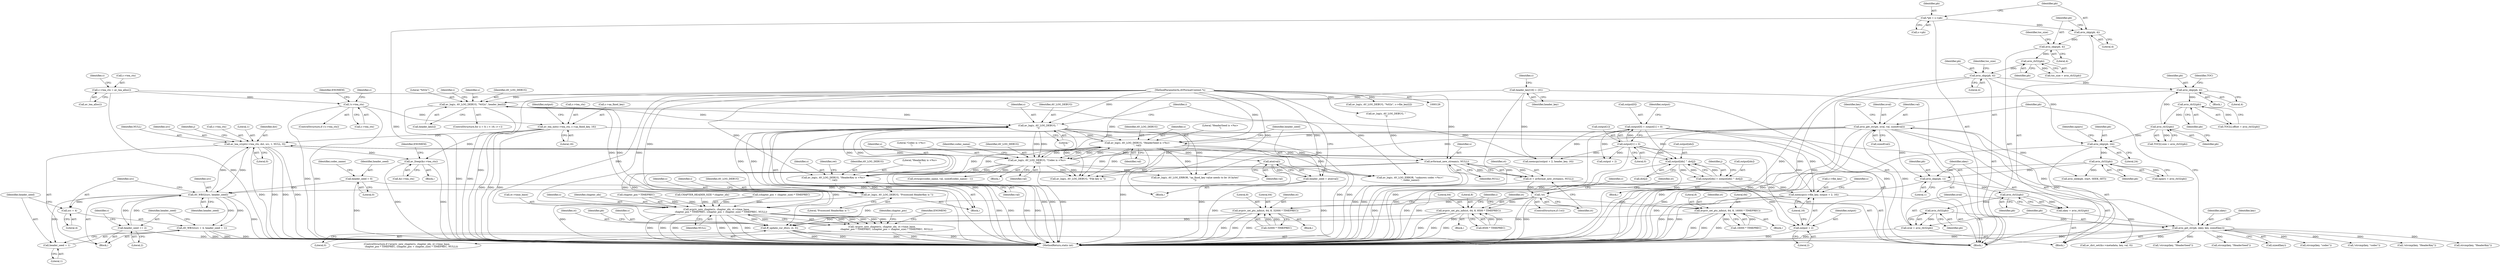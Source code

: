 digraph "0_FFmpeg_ed188f6dcdf0935c939ed813cf8745d50742014b@API" {
"1000489" [label="(Call,av_tea_crypt(c->tea_ctx, dst, src, 1, NULL, 0))"];
"1000440" [label="(Call,av_tea_init(c->tea_ctx, c->aa_fixed_key, 16))"];
"1000433" [label="(Call,!c->tea_ctx)"];
"1000427" [label="(Call,c->tea_ctx = av_tea_alloc())"];
"1000521" [label="(Call,output[idx] ^ dst[j])"];
"1000517" [label="(Call,output[idx] = output[idx] ^ dst[j])"];
"1000448" [label="(Call,output[0] = output[1] = 0)"];
"1000452" [label="(Call,output[1] = 0)"];
"1000489" [label="(Call,av_tea_crypt(c->tea_ctx, dst, src, 1, NULL, 0))"];
"1000476" [label="(Call,AV_WB32(src, header_seed))"];
"1000318" [label="(Call,header_seed = atoi(val))"];
"1000320" [label="(Call,atoi(val))"];
"1000313" [label="(Call,av_log(s, AV_LOG_DEBUG, \"HeaderSeed is <%s>\n\", val))"];
"1000294" [label="(Call,av_log(s, AV_LOG_DEBUG, \"Codec is <%s>\n\", val))"];
"1000380" [label="(Call,av_log(s, AV_LOG_DEBUG, \"\n\"))"];
"1000360" [label="(Call,av_log(s, AV_LOG_DEBUG, \"Processed HeaderKey is \"))"];
"1000329" [label="(Call,av_log(s, AV_LOG_DEBUG, \"HeaderKey is <%s>\n\", val))"];
"1000127" [label="(MethodParameterIn,AVFormatContext *s)"];
"1000282" [label="(Call,avio_get_str(pb, nval, val, sizeof(val)))"];
"1000276" [label="(Call,avio_get_str(pb, nkey, key, sizeof(key)))"];
"1000274" [label="(Call,avio_rb32(pb))"];
"1000270" [label="(Call,avio_rb32(pb))"];
"1000265" [label="(Call,avio_skip(pb, 1))"];
"1000237" [label="(Call,avio_rb32(pb))"];
"1000232" [label="(Call,avio_skip(pb, 24))"];
"1000194" [label="(Call,avio_skip(pb, 4))"];
"1000192" [label="(Call,avio_rb32(pb))"];
"1000187" [label="(Call,avio_skip(pb, 4))"];
"1000184" [label="(Call,avio_skip(pb, 4))"];
"1000177" [label="(Call,*pb = s->pb)"];
"1000230" [label="(Call,avio_rb32(pb))"];
"1000222" [label="(Call,avio_rb32(pb))"];
"1000213" [label="(Call,avio_skip(pb, 4))"];
"1000268" [label="(Call,nkey = avio_rb32(pb))"];
"1000272" [label="(Call,nval = avio_rb32(pb))"];
"1000373" [label="(Call,av_log(s, AV_LOG_DEBUG, \"%02x\", header_key[i]))"];
"1000168" [label="(Call,header_key[16] = {0})"];
"1000142" [label="(Call,header_seed = 0)"];
"1000486" [label="(Call,header_seed += 2)"];
"1000479" [label="(Call,AV_WB32(src + 4, header_seed + 1))"];
"1000480" [label="(Call,src + 4)"];
"1000483" [label="(Call,header_seed + 1)"];
"1000528" [label="(Call,memcpy(c->file_key, output + 2, 16))"];
"1000532" [label="(Call,output + 2)"];
"1000564" [label="(Call,avformat_new_stream(s, NULL))"];
"1000562" [label="(Call,st = avformat_new_stream(s, NULL))"];
"1000568" [label="(Call,!st)"];
"1000611" [label="(Call,avpriv_set_pts_info(st, 64, 8, 32000 * TIMEPREC))"];
"1000857" [label="(Call,ff_update_cur_dts(s, st, 0))"];
"1000665" [label="(Call,avpriv_set_pts_info(st, 64, 8, 8500 * TIMEPREC))"];
"1000719" [label="(Call,avpriv_set_pts_info(st, 64, 8, 16000 * TIMEPREC))"];
"1000826" [label="(Call,avpriv_new_chapter(s, chapter_idx, st->time_base,\n            chapter_pos * TIMEPREC, (chapter_pos + chapter_size) * TIMEPREC, NULL))"];
"1000825" [label="(Call,!avpriv_new_chapter(s, chapter_idx, st->time_base,\n            chapter_pos * TIMEPREC, (chapter_pos + chapter_size) * TIMEPREC, NULL))"];
"1000571" [label="(Call,av_freep(&c->tea_ctx))"];
"1000277" [label="(Identifier,pb)"];
"1000212" [label="(Block,)"];
"1000427" [label="(Call,c->tea_ctx = av_tea_alloc())"];
"1000825" [label="(Call,!avpriv_new_chapter(s, chapter_idx, st->time_base,\n            chapter_pos * TIMEPREC, (chapter_pos + chapter_size) * TIMEPREC, NULL))"];
"1000282" [label="(Call,avio_get_str(pb, nval, val, sizeof(val)))"];
"1000722" [label="(Literal,8)"];
"1000333" [label="(Identifier,val)"];
"1000858" [label="(Identifier,s)"];
"1000276" [label="(Call,avio_get_str(pb, nkey, key, sizeof(key)))"];
"1000518" [label="(Call,output[idx])"];
"1000835" [label="(Call,(chapter_pos + chapter_size) * TIMEPREC)"];
"1000364" [label="(ControlStructure,for (i = 0; i < 16; i++))"];
"1000194" [label="(Call,avio_skip(pb, 4))"];
"1000325" [label="(Call,strcmp(key, \"HeaderKey\"))"];
"1000828" [label="(Identifier,chapter_idx)"];
"1000294" [label="(Call,av_log(s, AV_LOG_DEBUG, \"Codec is <%s>\n\", val))"];
"1000278" [label="(Identifier,nkey)"];
"1000419" [label="(Call,av_log(s, AV_LOG_ERROR, \"unknown codec <%s>!\n\", codec_name))"];
"1000723" [label="(Call,16000 * TIMEPREC)"];
"1000216" [label="(Call,TOC[i].offset = avio_rb32(pb))"];
"1000458" [label="(Call,output + 2)"];
"1000447" [label="(Literal,16)"];
"1000477" [label="(Identifier,src)"];
"1000236" [label="(Identifier,npairs)"];
"1000525" [label="(Call,dst[j])"];
"1000127" [label="(MethodParameterIn,AVFormatContext *s)"];
"1000222" [label="(Call,avio_rb32(pb))"];
"1000190" [label="(Call,toc_size = avio_rb32(pb))"];
"1000832" [label="(Call,chapter_pos * TIMEPREC)"];
"1000362" [label="(Identifier,AV_LOG_DEBUG)"];
"1000308" [label="(Call,!strcmp(key, \"HeaderSeed\"))"];
"1000611" [label="(Call,avpriv_set_pts_info(st, 64, 8, 32000 * TIMEPREC))"];
"1000532" [label="(Call,output + 2)"];
"1000453" [label="(Call,output[1])"];
"1000481" [label="(Identifier,src)"];
"1000300" [label="(Identifier,codec_name)"];
"1000363" [label="(Literal,\"Processed HeaderKey is \")"];
"1000253" [label="(Identifier,i)"];
"1000450" [label="(Identifier,output)"];
"1000457" [label="(Call,memcpy(output + 2, header_key, 16))"];
"1000309" [label="(Call,strcmp(key, \"HeaderSeed\"))"];
"1000193" [label="(Identifier,pb)"];
"1000382" [label="(Identifier,AV_LOG_DEBUG)"];
"1000188" [label="(Identifier,pb)"];
"1000432" [label="(ControlStructure,if (!c->tea_ctx))"];
"1000234" [label="(Literal,24)"];
"1000381" [label="(Identifier,s)"];
"1000143" [label="(Identifier,header_seed)"];
"1000491" [label="(Identifier,c)"];
"1000475" [label="(Block,)"];
"1000476" [label="(Call,AV_WB32(src, header_seed))"];
"1000565" [label="(Identifier,s)"];
"1000533" [label="(Identifier,output)"];
"1000529" [label="(Call,c->file_key)"];
"1000678" [label="(Block,)"];
"1000571" [label="(Call,av_freep(&c->tea_ctx))"];
"1000434" [label="(Call,c->tea_ctx)"];
"1000195" [label="(Identifier,pb)"];
"1000497" [label="(Literal,0)"];
"1000613" [label="(Literal,64)"];
"1000489" [label="(Call,av_tea_crypt(c->tea_ctx, dst, src, 1, NULL, 0))"];
"1000285" [label="(Identifier,val)"];
"1000199" [label="(Identifier,toc_size)"];
"1000564" [label="(Call,avformat_new_stream(s, NULL))"];
"1000534" [label="(Literal,2)"];
"1000720" [label="(Identifier,st)"];
"1000177" [label="(Call,*pb = s->pb)"];
"1000373" [label="(Call,av_log(s, AV_LOG_DEBUG, \"%02x\", header_key[i]))"];
"1000562" [label="(Call,st = avformat_new_stream(s, NULL))"];
"1000522" [label="(Call,output[idx])"];
"1000238" [label="(Identifier,pb)"];
"1000568" [label="(Call,!st)"];
"1000480" [label="(Call,src + 4)"];
"1000442" [label="(Identifier,c)"];
"1000563" [label="(Identifier,st)"];
"1000269" [label="(Identifier,nkey)"];
"1000232" [label="(Call,avio_skip(pb, 24))"];
"1000521" [label="(Call,output[idx] ^ dst[j])"];
"1000361" [label="(Identifier,s)"];
"1000184" [label="(Call,avio_skip(pb, 4))"];
"1000189" [label="(Literal,4)"];
"1000214" [label="(Identifier,pb)"];
"1000479" [label="(Call,AV_WB32(src + 4, header_seed + 1))"];
"1000299" [label="(Call,strncpy(codec_name, val, sizeof(codec_name) - 1))"];
"1000275" [label="(Identifier,pb)"];
"1000233" [label="(Identifier,pb)"];
"1000265" [label="(Call,avio_skip(pb, 1))"];
"1000172" [label="(Identifier,c)"];
"1000266" [label="(Identifier,pb)"];
"1000271" [label="(Identifier,pb)"];
"1000191" [label="(Identifier,toc_size)"];
"1000328" [label="(Block,)"];
"1000496" [label="(Identifier,NULL)"];
"1000280" [label="(Call,sizeof(key))"];
"1000231" [label="(Identifier,pb)"];
"1000318" [label="(Call,header_seed = atoi(val))"];
"1000196" [label="(Literal,4)"];
"1000375" [label="(Identifier,AV_LOG_DEBUG)"];
"1000433" [label="(Call,!c->tea_ctx)"];
"1000314" [label="(Identifier,s)"];
"1000383" [label="(Literal,\"\n\")"];
"1000582" [label="(Identifier,st)"];
"1000624" [label="(Block,)"];
"1000558" [label="(Call,av_log(s, AV_LOG_DEBUG, \"\n\"))"];
"1000377" [label="(Call,header_key[i])"];
"1000494" [label="(Identifier,src)"];
"1000268" [label="(Call,nkey = avio_rb32(pb))"];
"1000452" [label="(Call,output[1] = 0)"];
"1000376" [label="(Literal,\"%02x\")"];
"1000485" [label="(Literal,1)"];
"1000566" [label="(Identifier,NULL)"];
"1000144" [label="(Literal,0)"];
"1000150" [label="(Identifier,codec_name)"];
"1000459" [label="(Identifier,output)"];
"1000380" [label="(Call,av_log(s, AV_LOG_DEBUG, \"\n\"))"];
"1000786" [label="(Identifier,chapter_pos)"];
"1000667" [label="(Literal,64)"];
"1000877" [label="(MethodReturn,static int)"];
"1000488" [label="(Literal,2)"];
"1000578" [label="(Identifier,ENOMEM)"];
"1000448" [label="(Call,output[0] = output[1] = 0)"];
"1000286" [label="(Call,sizeof(val))"];
"1000290" [label="(Call,strcmp(key, \"codec\"))"];
"1000816" [label="(Call,CHAPTER_HEADER_SIZE * chapter_idx)"];
"1000179" [label="(Call,s->pb)"];
"1000829" [label="(Call,st->time_base)"];
"1000291" [label="(Identifier,key)"];
"1000128" [label="(Block,)"];
"1000567" [label="(ControlStructure,if (!st))"];
"1000824" [label="(ControlStructure,if (!avpriv_new_chapter(s, chapter_idx, st->time_base,\n            chapter_pos * TIMEPREC, (chapter_pos + chapter_size) * TIMEPREC, NULL)))"];
"1000330" [label="(Identifier,s)"];
"1000449" [label="(Call,output[0])"];
"1000142" [label="(Call,header_seed = 0)"];
"1000332" [label="(Literal,\"HeaderKey is <%s>\n\")"];
"1000223" [label="(Identifier,pb)"];
"1000320" [label="(Call,atoi(val))"];
"1000336" [label="(Identifier,ret)"];
"1000486" [label="(Call,header_seed += 2)"];
"1000859" [label="(Identifier,st)"];
"1000843" [label="(Identifier,ENOMEM)"];
"1000840" [label="(Identifier,NULL)"];
"1000331" [label="(Identifier,AV_LOG_DEBUG)"];
"1000668" [label="(Literal,8)"];
"1000537" [label="(Identifier,s)"];
"1000289" [label="(Call,!strcmp(key, \"codec\"))"];
"1000215" [label="(Literal,4)"];
"1000484" [label="(Identifier,header_seed)"];
"1000482" [label="(Literal,4)"];
"1000219" [label="(Identifier,TOC)"];
"1000516" [label="(Block,)"];
"1000293" [label="(Block,)"];
"1000279" [label="(Identifier,key)"];
"1000360" [label="(Call,av_log(s, AV_LOG_DEBUG, \"Processed HeaderKey is \"))"];
"1000296" [label="(Identifier,AV_LOG_DEBUG)"];
"1000441" [label="(Call,c->tea_ctx)"];
"1000536" [label="(Call,av_log(s, AV_LOG_DEBUG, \"File key is \"))"];
"1000549" [label="(Call,av_log(s, AV_LOG_DEBUG, \"%02x\", c->file_key[i]))"];
"1000615" [label="(Call,32000 * TIMEPREC)"];
"1000386" [label="(Call,av_dict_set(&s->metadata, key, val, 0))"];
"1000321" [label="(Identifier,val)"];
"1000192" [label="(Call,avio_rb32(pb))"];
"1000401" [label="(Call,av_log(s, AV_LOG_ERROR, \"aa_fixed_key value needs to be 16 bytes!\n\"))"];
"1000669" [label="(Call,8500 * TIMEPREC)"];
"1000528" [label="(Call,memcpy(c->file_key, output + 2, 16))"];
"1000500" [label="(Identifier,j)"];
"1000444" [label="(Call,c->aa_fixed_key)"];
"1000230" [label="(Call,avio_rb32(pb))"];
"1000295" [label="(Identifier,s)"];
"1000440" [label="(Call,av_tea_init(c->tea_ctx, c->aa_fixed_key, 16))"];
"1000372" [label="(Identifier,i)"];
"1000511" [label="(Identifier,j)"];
"1000535" [label="(Literal,16)"];
"1000862" [label="(Identifier,pb)"];
"1000490" [label="(Call,c->tea_ctx)"];
"1000312" [label="(Block,)"];
"1000329" [label="(Call,av_log(s, AV_LOG_DEBUG, \"HeaderKey is <%s>\n\", val))"];
"1000317" [label="(Identifier,val)"];
"1000185" [label="(Identifier,pb)"];
"1000298" [label="(Identifier,val)"];
"1000487" [label="(Identifier,header_seed)"];
"1000274" [label="(Call,avio_rb32(pb))"];
"1000612" [label="(Identifier,st)"];
"1000483" [label="(Call,header_seed + 1)"];
"1000495" [label="(Literal,1)"];
"1000860" [label="(Literal,0)"];
"1000478" [label="(Identifier,header_seed)"];
"1000284" [label="(Identifier,nval)"];
"1000827" [label="(Identifier,s)"];
"1000435" [label="(Identifier,c)"];
"1000570" [label="(Block,)"];
"1000267" [label="(Literal,1)"];
"1000572" [label="(Call,&c->tea_ctx)"];
"1000591" [label="(Block,)"];
"1000178" [label="(Identifier,pb)"];
"1000761" [label="(Call,avio_seek(pb, start, SEEK_SET))"];
"1000283" [label="(Identifier,pb)"];
"1000273" [label="(Identifier,nval)"];
"1000169" [label="(Identifier,header_key)"];
"1000666" [label="(Identifier,st)"];
"1000270" [label="(Call,avio_rb32(pb))"];
"1000224" [label="(Call,TOC[i].size = avio_rb32(pb))"];
"1000324" [label="(Call,!strcmp(key, \"HeaderKey\"))"];
"1000374" [label="(Identifier,s)"];
"1000235" [label="(Call,npairs = avio_rb32(pb))"];
"1000213" [label="(Call,avio_skip(pb, 4))"];
"1000826" [label="(Call,avpriv_new_chapter(s, chapter_idx, st->time_base,\n            chapter_pos * TIMEPREC, (chapter_pos + chapter_size) * TIMEPREC, NULL))"];
"1000187" [label="(Call,avio_skip(pb, 4))"];
"1000297" [label="(Literal,\"Codec is <%s>\n\")"];
"1000721" [label="(Literal,64)"];
"1000493" [label="(Identifier,dst)"];
"1000315" [label="(Identifier,AV_LOG_DEBUG)"];
"1000857" [label="(Call,ff_update_cur_dts(s, st, 0))"];
"1000254" [label="(Block,)"];
"1000614" [label="(Literal,8)"];
"1000237" [label="(Call,avio_rb32(pb))"];
"1000456" [label="(Literal,0)"];
"1000272" [label="(Call,nval = avio_rb32(pb))"];
"1000431" [label="(Call,av_tea_alloc())"];
"1000574" [label="(Identifier,c)"];
"1000319" [label="(Identifier,header_seed)"];
"1000313" [label="(Call,av_log(s, AV_LOG_DEBUG, \"HeaderSeed is <%s>\n\", val))"];
"1000569" [label="(Identifier,st)"];
"1000366" [label="(Identifier,i)"];
"1000728" [label="(Identifier,i)"];
"1000316" [label="(Literal,\"HeaderSeed is <%s>\n\")"];
"1000665" [label="(Call,avpriv_set_pts_info(st, 64, 8, 8500 * TIMEPREC))"];
"1000517" [label="(Call,output[idx] = output[idx] ^ dst[j])"];
"1000168" [label="(Call,header_key[16] = {0})"];
"1000428" [label="(Call,c->tea_ctx)"];
"1000439" [label="(Identifier,ENOMEM)"];
"1000719" [label="(Call,avpriv_set_pts_info(st, 64, 8, 16000 * TIMEPREC))"];
"1000186" [label="(Literal,4)"];
"1000489" -> "1000475"  [label="AST: "];
"1000489" -> "1000497"  [label="CFG: "];
"1000490" -> "1000489"  [label="AST: "];
"1000493" -> "1000489"  [label="AST: "];
"1000494" -> "1000489"  [label="AST: "];
"1000495" -> "1000489"  [label="AST: "];
"1000496" -> "1000489"  [label="AST: "];
"1000497" -> "1000489"  [label="AST: "];
"1000500" -> "1000489"  [label="CFG: "];
"1000489" -> "1000877"  [label="DDG: "];
"1000489" -> "1000877"  [label="DDG: "];
"1000489" -> "1000877"  [label="DDG: "];
"1000489" -> "1000877"  [label="DDG: "];
"1000489" -> "1000476"  [label="DDG: "];
"1000440" -> "1000489"  [label="DDG: "];
"1000521" -> "1000489"  [label="DDG: "];
"1000476" -> "1000489"  [label="DDG: "];
"1000489" -> "1000521"  [label="DDG: "];
"1000489" -> "1000564"  [label="DDG: "];
"1000489" -> "1000571"  [label="DDG: "];
"1000440" -> "1000128"  [label="AST: "];
"1000440" -> "1000447"  [label="CFG: "];
"1000441" -> "1000440"  [label="AST: "];
"1000444" -> "1000440"  [label="AST: "];
"1000447" -> "1000440"  [label="AST: "];
"1000450" -> "1000440"  [label="CFG: "];
"1000440" -> "1000877"  [label="DDG: "];
"1000440" -> "1000877"  [label="DDG: "];
"1000440" -> "1000877"  [label="DDG: "];
"1000433" -> "1000440"  [label="DDG: "];
"1000440" -> "1000571"  [label="DDG: "];
"1000433" -> "1000432"  [label="AST: "];
"1000433" -> "1000434"  [label="CFG: "];
"1000434" -> "1000433"  [label="AST: "];
"1000439" -> "1000433"  [label="CFG: "];
"1000442" -> "1000433"  [label="CFG: "];
"1000433" -> "1000877"  [label="DDG: "];
"1000433" -> "1000877"  [label="DDG: "];
"1000427" -> "1000433"  [label="DDG: "];
"1000427" -> "1000128"  [label="AST: "];
"1000427" -> "1000431"  [label="CFG: "];
"1000428" -> "1000427"  [label="AST: "];
"1000431" -> "1000427"  [label="AST: "];
"1000435" -> "1000427"  [label="CFG: "];
"1000427" -> "1000877"  [label="DDG: "];
"1000521" -> "1000517"  [label="AST: "];
"1000521" -> "1000525"  [label="CFG: "];
"1000522" -> "1000521"  [label="AST: "];
"1000525" -> "1000521"  [label="AST: "];
"1000517" -> "1000521"  [label="CFG: "];
"1000521" -> "1000877"  [label="DDG: "];
"1000521" -> "1000517"  [label="DDG: "];
"1000521" -> "1000517"  [label="DDG: "];
"1000517" -> "1000521"  [label="DDG: "];
"1000448" -> "1000521"  [label="DDG: "];
"1000452" -> "1000521"  [label="DDG: "];
"1000517" -> "1000516"  [label="AST: "];
"1000518" -> "1000517"  [label="AST: "];
"1000511" -> "1000517"  [label="CFG: "];
"1000517" -> "1000877"  [label="DDG: "];
"1000517" -> "1000877"  [label="DDG: "];
"1000517" -> "1000528"  [label="DDG: "];
"1000517" -> "1000532"  [label="DDG: "];
"1000448" -> "1000128"  [label="AST: "];
"1000448" -> "1000452"  [label="CFG: "];
"1000449" -> "1000448"  [label="AST: "];
"1000452" -> "1000448"  [label="AST: "];
"1000459" -> "1000448"  [label="CFG: "];
"1000448" -> "1000877"  [label="DDG: "];
"1000452" -> "1000448"  [label="DDG: "];
"1000448" -> "1000457"  [label="DDG: "];
"1000448" -> "1000458"  [label="DDG: "];
"1000448" -> "1000528"  [label="DDG: "];
"1000448" -> "1000532"  [label="DDG: "];
"1000452" -> "1000456"  [label="CFG: "];
"1000453" -> "1000452"  [label="AST: "];
"1000456" -> "1000452"  [label="AST: "];
"1000452" -> "1000877"  [label="DDG: "];
"1000452" -> "1000457"  [label="DDG: "];
"1000452" -> "1000458"  [label="DDG: "];
"1000452" -> "1000528"  [label="DDG: "];
"1000452" -> "1000532"  [label="DDG: "];
"1000476" -> "1000475"  [label="AST: "];
"1000476" -> "1000478"  [label="CFG: "];
"1000477" -> "1000476"  [label="AST: "];
"1000478" -> "1000476"  [label="AST: "];
"1000481" -> "1000476"  [label="CFG: "];
"1000476" -> "1000877"  [label="DDG: "];
"1000318" -> "1000476"  [label="DDG: "];
"1000142" -> "1000476"  [label="DDG: "];
"1000486" -> "1000476"  [label="DDG: "];
"1000476" -> "1000479"  [label="DDG: "];
"1000476" -> "1000479"  [label="DDG: "];
"1000476" -> "1000480"  [label="DDG: "];
"1000476" -> "1000483"  [label="DDG: "];
"1000476" -> "1000486"  [label="DDG: "];
"1000318" -> "1000312"  [label="AST: "];
"1000318" -> "1000320"  [label="CFG: "];
"1000319" -> "1000318"  [label="AST: "];
"1000320" -> "1000318"  [label="AST: "];
"1000253" -> "1000318"  [label="CFG: "];
"1000318" -> "1000877"  [label="DDG: "];
"1000318" -> "1000877"  [label="DDG: "];
"1000320" -> "1000318"  [label="DDG: "];
"1000320" -> "1000321"  [label="CFG: "];
"1000321" -> "1000320"  [label="AST: "];
"1000320" -> "1000877"  [label="DDG: "];
"1000313" -> "1000320"  [label="DDG: "];
"1000313" -> "1000312"  [label="AST: "];
"1000313" -> "1000317"  [label="CFG: "];
"1000314" -> "1000313"  [label="AST: "];
"1000315" -> "1000313"  [label="AST: "];
"1000316" -> "1000313"  [label="AST: "];
"1000317" -> "1000313"  [label="AST: "];
"1000319" -> "1000313"  [label="CFG: "];
"1000313" -> "1000877"  [label="DDG: "];
"1000313" -> "1000877"  [label="DDG: "];
"1000313" -> "1000877"  [label="DDG: "];
"1000313" -> "1000294"  [label="DDG: "];
"1000313" -> "1000294"  [label="DDG: "];
"1000294" -> "1000313"  [label="DDG: "];
"1000294" -> "1000313"  [label="DDG: "];
"1000380" -> "1000313"  [label="DDG: "];
"1000380" -> "1000313"  [label="DDG: "];
"1000127" -> "1000313"  [label="DDG: "];
"1000282" -> "1000313"  [label="DDG: "];
"1000313" -> "1000329"  [label="DDG: "];
"1000313" -> "1000329"  [label="DDG: "];
"1000313" -> "1000401"  [label="DDG: "];
"1000313" -> "1000419"  [label="DDG: "];
"1000313" -> "1000536"  [label="DDG: "];
"1000313" -> "1000536"  [label="DDG: "];
"1000294" -> "1000293"  [label="AST: "];
"1000294" -> "1000298"  [label="CFG: "];
"1000295" -> "1000294"  [label="AST: "];
"1000296" -> "1000294"  [label="AST: "];
"1000297" -> "1000294"  [label="AST: "];
"1000298" -> "1000294"  [label="AST: "];
"1000300" -> "1000294"  [label="CFG: "];
"1000294" -> "1000877"  [label="DDG: "];
"1000294" -> "1000877"  [label="DDG: "];
"1000294" -> "1000877"  [label="DDG: "];
"1000380" -> "1000294"  [label="DDG: "];
"1000380" -> "1000294"  [label="DDG: "];
"1000127" -> "1000294"  [label="DDG: "];
"1000282" -> "1000294"  [label="DDG: "];
"1000294" -> "1000299"  [label="DDG: "];
"1000294" -> "1000329"  [label="DDG: "];
"1000294" -> "1000329"  [label="DDG: "];
"1000294" -> "1000401"  [label="DDG: "];
"1000294" -> "1000419"  [label="DDG: "];
"1000294" -> "1000536"  [label="DDG: "];
"1000294" -> "1000536"  [label="DDG: "];
"1000380" -> "1000328"  [label="AST: "];
"1000380" -> "1000383"  [label="CFG: "];
"1000381" -> "1000380"  [label="AST: "];
"1000382" -> "1000380"  [label="AST: "];
"1000383" -> "1000380"  [label="AST: "];
"1000253" -> "1000380"  [label="CFG: "];
"1000380" -> "1000877"  [label="DDG: "];
"1000380" -> "1000877"  [label="DDG: "];
"1000380" -> "1000877"  [label="DDG: "];
"1000380" -> "1000329"  [label="DDG: "];
"1000380" -> "1000329"  [label="DDG: "];
"1000360" -> "1000380"  [label="DDG: "];
"1000360" -> "1000380"  [label="DDG: "];
"1000373" -> "1000380"  [label="DDG: "];
"1000373" -> "1000380"  [label="DDG: "];
"1000127" -> "1000380"  [label="DDG: "];
"1000380" -> "1000401"  [label="DDG: "];
"1000380" -> "1000419"  [label="DDG: "];
"1000380" -> "1000536"  [label="DDG: "];
"1000380" -> "1000536"  [label="DDG: "];
"1000360" -> "1000328"  [label="AST: "];
"1000360" -> "1000363"  [label="CFG: "];
"1000361" -> "1000360"  [label="AST: "];
"1000362" -> "1000360"  [label="AST: "];
"1000363" -> "1000360"  [label="AST: "];
"1000366" -> "1000360"  [label="CFG: "];
"1000360" -> "1000877"  [label="DDG: "];
"1000329" -> "1000360"  [label="DDG: "];
"1000329" -> "1000360"  [label="DDG: "];
"1000127" -> "1000360"  [label="DDG: "];
"1000360" -> "1000373"  [label="DDG: "];
"1000360" -> "1000373"  [label="DDG: "];
"1000329" -> "1000328"  [label="AST: "];
"1000329" -> "1000333"  [label="CFG: "];
"1000330" -> "1000329"  [label="AST: "];
"1000331" -> "1000329"  [label="AST: "];
"1000332" -> "1000329"  [label="AST: "];
"1000333" -> "1000329"  [label="AST: "];
"1000336" -> "1000329"  [label="CFG: "];
"1000329" -> "1000877"  [label="DDG: "];
"1000329" -> "1000877"  [label="DDG: "];
"1000329" -> "1000877"  [label="DDG: "];
"1000329" -> "1000877"  [label="DDG: "];
"1000127" -> "1000329"  [label="DDG: "];
"1000282" -> "1000329"  [label="DDG: "];
"1000127" -> "1000126"  [label="AST: "];
"1000127" -> "1000877"  [label="DDG: "];
"1000127" -> "1000373"  [label="DDG: "];
"1000127" -> "1000401"  [label="DDG: "];
"1000127" -> "1000419"  [label="DDG: "];
"1000127" -> "1000536"  [label="DDG: "];
"1000127" -> "1000549"  [label="DDG: "];
"1000127" -> "1000558"  [label="DDG: "];
"1000127" -> "1000564"  [label="DDG: "];
"1000127" -> "1000826"  [label="DDG: "];
"1000127" -> "1000857"  [label="DDG: "];
"1000282" -> "1000254"  [label="AST: "];
"1000282" -> "1000286"  [label="CFG: "];
"1000283" -> "1000282"  [label="AST: "];
"1000284" -> "1000282"  [label="AST: "];
"1000285" -> "1000282"  [label="AST: "];
"1000286" -> "1000282"  [label="AST: "];
"1000291" -> "1000282"  [label="CFG: "];
"1000282" -> "1000877"  [label="DDG: "];
"1000282" -> "1000877"  [label="DDG: "];
"1000282" -> "1000877"  [label="DDG: "];
"1000282" -> "1000265"  [label="DDG: "];
"1000276" -> "1000282"  [label="DDG: "];
"1000272" -> "1000282"  [label="DDG: "];
"1000282" -> "1000386"  [label="DDG: "];
"1000282" -> "1000761"  [label="DDG: "];
"1000276" -> "1000254"  [label="AST: "];
"1000276" -> "1000280"  [label="CFG: "];
"1000277" -> "1000276"  [label="AST: "];
"1000278" -> "1000276"  [label="AST: "];
"1000279" -> "1000276"  [label="AST: "];
"1000280" -> "1000276"  [label="AST: "];
"1000283" -> "1000276"  [label="CFG: "];
"1000276" -> "1000877"  [label="DDG: "];
"1000276" -> "1000877"  [label="DDG: "];
"1000274" -> "1000276"  [label="DDG: "];
"1000268" -> "1000276"  [label="DDG: "];
"1000276" -> "1000289"  [label="DDG: "];
"1000276" -> "1000290"  [label="DDG: "];
"1000276" -> "1000308"  [label="DDG: "];
"1000276" -> "1000309"  [label="DDG: "];
"1000276" -> "1000324"  [label="DDG: "];
"1000276" -> "1000325"  [label="DDG: "];
"1000276" -> "1000386"  [label="DDG: "];
"1000274" -> "1000272"  [label="AST: "];
"1000274" -> "1000275"  [label="CFG: "];
"1000275" -> "1000274"  [label="AST: "];
"1000272" -> "1000274"  [label="CFG: "];
"1000274" -> "1000272"  [label="DDG: "];
"1000270" -> "1000274"  [label="DDG: "];
"1000270" -> "1000268"  [label="AST: "];
"1000270" -> "1000271"  [label="CFG: "];
"1000271" -> "1000270"  [label="AST: "];
"1000268" -> "1000270"  [label="CFG: "];
"1000270" -> "1000268"  [label="DDG: "];
"1000265" -> "1000270"  [label="DDG: "];
"1000265" -> "1000254"  [label="AST: "];
"1000265" -> "1000267"  [label="CFG: "];
"1000266" -> "1000265"  [label="AST: "];
"1000267" -> "1000265"  [label="AST: "];
"1000269" -> "1000265"  [label="CFG: "];
"1000265" -> "1000877"  [label="DDG: "];
"1000237" -> "1000265"  [label="DDG: "];
"1000237" -> "1000235"  [label="AST: "];
"1000237" -> "1000238"  [label="CFG: "];
"1000238" -> "1000237"  [label="AST: "];
"1000235" -> "1000237"  [label="CFG: "];
"1000237" -> "1000877"  [label="DDG: "];
"1000237" -> "1000235"  [label="DDG: "];
"1000232" -> "1000237"  [label="DDG: "];
"1000237" -> "1000761"  [label="DDG: "];
"1000232" -> "1000128"  [label="AST: "];
"1000232" -> "1000234"  [label="CFG: "];
"1000233" -> "1000232"  [label="AST: "];
"1000234" -> "1000232"  [label="AST: "];
"1000236" -> "1000232"  [label="CFG: "];
"1000232" -> "1000877"  [label="DDG: "];
"1000194" -> "1000232"  [label="DDG: "];
"1000230" -> "1000232"  [label="DDG: "];
"1000194" -> "1000128"  [label="AST: "];
"1000194" -> "1000196"  [label="CFG: "];
"1000195" -> "1000194"  [label="AST: "];
"1000196" -> "1000194"  [label="AST: "];
"1000199" -> "1000194"  [label="CFG: "];
"1000194" -> "1000877"  [label="DDG: "];
"1000194" -> "1000877"  [label="DDG: "];
"1000192" -> "1000194"  [label="DDG: "];
"1000194" -> "1000213"  [label="DDG: "];
"1000192" -> "1000190"  [label="AST: "];
"1000192" -> "1000193"  [label="CFG: "];
"1000193" -> "1000192"  [label="AST: "];
"1000190" -> "1000192"  [label="CFG: "];
"1000192" -> "1000190"  [label="DDG: "];
"1000187" -> "1000192"  [label="DDG: "];
"1000187" -> "1000128"  [label="AST: "];
"1000187" -> "1000189"  [label="CFG: "];
"1000188" -> "1000187"  [label="AST: "];
"1000189" -> "1000187"  [label="AST: "];
"1000191" -> "1000187"  [label="CFG: "];
"1000184" -> "1000187"  [label="DDG: "];
"1000184" -> "1000128"  [label="AST: "];
"1000184" -> "1000186"  [label="CFG: "];
"1000185" -> "1000184"  [label="AST: "];
"1000186" -> "1000184"  [label="AST: "];
"1000188" -> "1000184"  [label="CFG: "];
"1000177" -> "1000184"  [label="DDG: "];
"1000177" -> "1000128"  [label="AST: "];
"1000177" -> "1000179"  [label="CFG: "];
"1000178" -> "1000177"  [label="AST: "];
"1000179" -> "1000177"  [label="AST: "];
"1000185" -> "1000177"  [label="CFG: "];
"1000177" -> "1000877"  [label="DDG: "];
"1000230" -> "1000224"  [label="AST: "];
"1000230" -> "1000231"  [label="CFG: "];
"1000231" -> "1000230"  [label="AST: "];
"1000224" -> "1000230"  [label="CFG: "];
"1000230" -> "1000213"  [label="DDG: "];
"1000230" -> "1000224"  [label="DDG: "];
"1000222" -> "1000230"  [label="DDG: "];
"1000222" -> "1000216"  [label="AST: "];
"1000222" -> "1000223"  [label="CFG: "];
"1000223" -> "1000222"  [label="AST: "];
"1000216" -> "1000222"  [label="CFG: "];
"1000222" -> "1000216"  [label="DDG: "];
"1000213" -> "1000222"  [label="DDG: "];
"1000213" -> "1000212"  [label="AST: "];
"1000213" -> "1000215"  [label="CFG: "];
"1000214" -> "1000213"  [label="AST: "];
"1000215" -> "1000213"  [label="AST: "];
"1000219" -> "1000213"  [label="CFG: "];
"1000213" -> "1000877"  [label="DDG: "];
"1000268" -> "1000254"  [label="AST: "];
"1000269" -> "1000268"  [label="AST: "];
"1000273" -> "1000268"  [label="CFG: "];
"1000272" -> "1000254"  [label="AST: "];
"1000273" -> "1000272"  [label="AST: "];
"1000277" -> "1000272"  [label="CFG: "];
"1000272" -> "1000877"  [label="DDG: "];
"1000373" -> "1000364"  [label="AST: "];
"1000373" -> "1000377"  [label="CFG: "];
"1000374" -> "1000373"  [label="AST: "];
"1000375" -> "1000373"  [label="AST: "];
"1000376" -> "1000373"  [label="AST: "];
"1000377" -> "1000373"  [label="AST: "];
"1000372" -> "1000373"  [label="CFG: "];
"1000373" -> "1000877"  [label="DDG: "];
"1000373" -> "1000877"  [label="DDG: "];
"1000168" -> "1000373"  [label="DDG: "];
"1000373" -> "1000457"  [label="DDG: "];
"1000168" -> "1000128"  [label="AST: "];
"1000168" -> "1000169"  [label="CFG: "];
"1000169" -> "1000168"  [label="AST: "];
"1000172" -> "1000168"  [label="CFG: "];
"1000168" -> "1000877"  [label="DDG: "];
"1000168" -> "1000457"  [label="DDG: "];
"1000142" -> "1000128"  [label="AST: "];
"1000142" -> "1000144"  [label="CFG: "];
"1000143" -> "1000142"  [label="AST: "];
"1000144" -> "1000142"  [label="AST: "];
"1000150" -> "1000142"  [label="CFG: "];
"1000142" -> "1000877"  [label="DDG: "];
"1000486" -> "1000475"  [label="AST: "];
"1000486" -> "1000488"  [label="CFG: "];
"1000487" -> "1000486"  [label="AST: "];
"1000488" -> "1000486"  [label="AST: "];
"1000491" -> "1000486"  [label="CFG: "];
"1000486" -> "1000877"  [label="DDG: "];
"1000479" -> "1000475"  [label="AST: "];
"1000479" -> "1000483"  [label="CFG: "];
"1000480" -> "1000479"  [label="AST: "];
"1000483" -> "1000479"  [label="AST: "];
"1000487" -> "1000479"  [label="CFG: "];
"1000479" -> "1000877"  [label="DDG: "];
"1000479" -> "1000877"  [label="DDG: "];
"1000479" -> "1000877"  [label="DDG: "];
"1000480" -> "1000482"  [label="CFG: "];
"1000481" -> "1000480"  [label="AST: "];
"1000482" -> "1000480"  [label="AST: "];
"1000484" -> "1000480"  [label="CFG: "];
"1000483" -> "1000485"  [label="CFG: "];
"1000484" -> "1000483"  [label="AST: "];
"1000485" -> "1000483"  [label="AST: "];
"1000528" -> "1000128"  [label="AST: "];
"1000528" -> "1000535"  [label="CFG: "];
"1000529" -> "1000528"  [label="AST: "];
"1000532" -> "1000528"  [label="AST: "];
"1000535" -> "1000528"  [label="AST: "];
"1000537" -> "1000528"  [label="CFG: "];
"1000528" -> "1000877"  [label="DDG: "];
"1000528" -> "1000877"  [label="DDG: "];
"1000528" -> "1000877"  [label="DDG: "];
"1000532" -> "1000534"  [label="CFG: "];
"1000533" -> "1000532"  [label="AST: "];
"1000534" -> "1000532"  [label="AST: "];
"1000535" -> "1000532"  [label="CFG: "];
"1000532" -> "1000877"  [label="DDG: "];
"1000564" -> "1000562"  [label="AST: "];
"1000564" -> "1000566"  [label="CFG: "];
"1000565" -> "1000564"  [label="AST: "];
"1000566" -> "1000564"  [label="AST: "];
"1000562" -> "1000564"  [label="CFG: "];
"1000564" -> "1000877"  [label="DDG: "];
"1000564" -> "1000877"  [label="DDG: "];
"1000564" -> "1000562"  [label="DDG: "];
"1000564" -> "1000562"  [label="DDG: "];
"1000558" -> "1000564"  [label="DDG: "];
"1000564" -> "1000826"  [label="DDG: "];
"1000564" -> "1000826"  [label="DDG: "];
"1000564" -> "1000857"  [label="DDG: "];
"1000562" -> "1000128"  [label="AST: "];
"1000563" -> "1000562"  [label="AST: "];
"1000569" -> "1000562"  [label="CFG: "];
"1000562" -> "1000877"  [label="DDG: "];
"1000562" -> "1000568"  [label="DDG: "];
"1000568" -> "1000567"  [label="AST: "];
"1000568" -> "1000569"  [label="CFG: "];
"1000569" -> "1000568"  [label="AST: "];
"1000574" -> "1000568"  [label="CFG: "];
"1000582" -> "1000568"  [label="CFG: "];
"1000568" -> "1000877"  [label="DDG: "];
"1000568" -> "1000877"  [label="DDG: "];
"1000568" -> "1000611"  [label="DDG: "];
"1000568" -> "1000665"  [label="DDG: "];
"1000568" -> "1000719"  [label="DDG: "];
"1000568" -> "1000857"  [label="DDG: "];
"1000611" -> "1000591"  [label="AST: "];
"1000611" -> "1000615"  [label="CFG: "];
"1000612" -> "1000611"  [label="AST: "];
"1000613" -> "1000611"  [label="AST: "];
"1000614" -> "1000611"  [label="AST: "];
"1000615" -> "1000611"  [label="AST: "];
"1000728" -> "1000611"  [label="CFG: "];
"1000611" -> "1000877"  [label="DDG: "];
"1000611" -> "1000877"  [label="DDG: "];
"1000611" -> "1000877"  [label="DDG: "];
"1000615" -> "1000611"  [label="DDG: "];
"1000615" -> "1000611"  [label="DDG: "];
"1000611" -> "1000857"  [label="DDG: "];
"1000857" -> "1000128"  [label="AST: "];
"1000857" -> "1000860"  [label="CFG: "];
"1000858" -> "1000857"  [label="AST: "];
"1000859" -> "1000857"  [label="AST: "];
"1000860" -> "1000857"  [label="AST: "];
"1000862" -> "1000857"  [label="CFG: "];
"1000857" -> "1000877"  [label="DDG: "];
"1000857" -> "1000877"  [label="DDG: "];
"1000857" -> "1000877"  [label="DDG: "];
"1000826" -> "1000857"  [label="DDG: "];
"1000719" -> "1000857"  [label="DDG: "];
"1000665" -> "1000857"  [label="DDG: "];
"1000665" -> "1000624"  [label="AST: "];
"1000665" -> "1000669"  [label="CFG: "];
"1000666" -> "1000665"  [label="AST: "];
"1000667" -> "1000665"  [label="AST: "];
"1000668" -> "1000665"  [label="AST: "];
"1000669" -> "1000665"  [label="AST: "];
"1000728" -> "1000665"  [label="CFG: "];
"1000665" -> "1000877"  [label="DDG: "];
"1000665" -> "1000877"  [label="DDG: "];
"1000665" -> "1000877"  [label="DDG: "];
"1000669" -> "1000665"  [label="DDG: "];
"1000669" -> "1000665"  [label="DDG: "];
"1000719" -> "1000678"  [label="AST: "];
"1000719" -> "1000723"  [label="CFG: "];
"1000720" -> "1000719"  [label="AST: "];
"1000721" -> "1000719"  [label="AST: "];
"1000722" -> "1000719"  [label="AST: "];
"1000723" -> "1000719"  [label="AST: "];
"1000728" -> "1000719"  [label="CFG: "];
"1000719" -> "1000877"  [label="DDG: "];
"1000719" -> "1000877"  [label="DDG: "];
"1000719" -> "1000877"  [label="DDG: "];
"1000723" -> "1000719"  [label="DDG: "];
"1000723" -> "1000719"  [label="DDG: "];
"1000826" -> "1000825"  [label="AST: "];
"1000826" -> "1000840"  [label="CFG: "];
"1000827" -> "1000826"  [label="AST: "];
"1000828" -> "1000826"  [label="AST: "];
"1000829" -> "1000826"  [label="AST: "];
"1000832" -> "1000826"  [label="AST: "];
"1000835" -> "1000826"  [label="AST: "];
"1000840" -> "1000826"  [label="AST: "];
"1000825" -> "1000826"  [label="CFG: "];
"1000826" -> "1000877"  [label="DDG: "];
"1000826" -> "1000877"  [label="DDG: "];
"1000826" -> "1000877"  [label="DDG: "];
"1000826" -> "1000877"  [label="DDG: "];
"1000826" -> "1000877"  [label="DDG: "];
"1000826" -> "1000877"  [label="DDG: "];
"1000826" -> "1000825"  [label="DDG: "];
"1000826" -> "1000825"  [label="DDG: "];
"1000826" -> "1000825"  [label="DDG: "];
"1000826" -> "1000825"  [label="DDG: "];
"1000826" -> "1000825"  [label="DDG: "];
"1000826" -> "1000825"  [label="DDG: "];
"1000816" -> "1000826"  [label="DDG: "];
"1000832" -> "1000826"  [label="DDG: "];
"1000832" -> "1000826"  [label="DDG: "];
"1000835" -> "1000826"  [label="DDG: "];
"1000835" -> "1000826"  [label="DDG: "];
"1000825" -> "1000824"  [label="AST: "];
"1000786" -> "1000825"  [label="CFG: "];
"1000843" -> "1000825"  [label="CFG: "];
"1000825" -> "1000877"  [label="DDG: "];
"1000825" -> "1000877"  [label="DDG: "];
"1000571" -> "1000570"  [label="AST: "];
"1000571" -> "1000572"  [label="CFG: "];
"1000572" -> "1000571"  [label="AST: "];
"1000578" -> "1000571"  [label="CFG: "];
"1000571" -> "1000877"  [label="DDG: "];
"1000571" -> "1000877"  [label="DDG: "];
}
